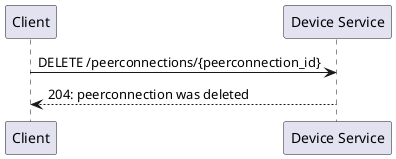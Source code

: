 @startuml DeletePeerconnection
Client -> "Device Service": DELETE /peerconnections/{peerconnection_id}
Client <-- "Device Service": 204: peerconnection was deleted
@enduml